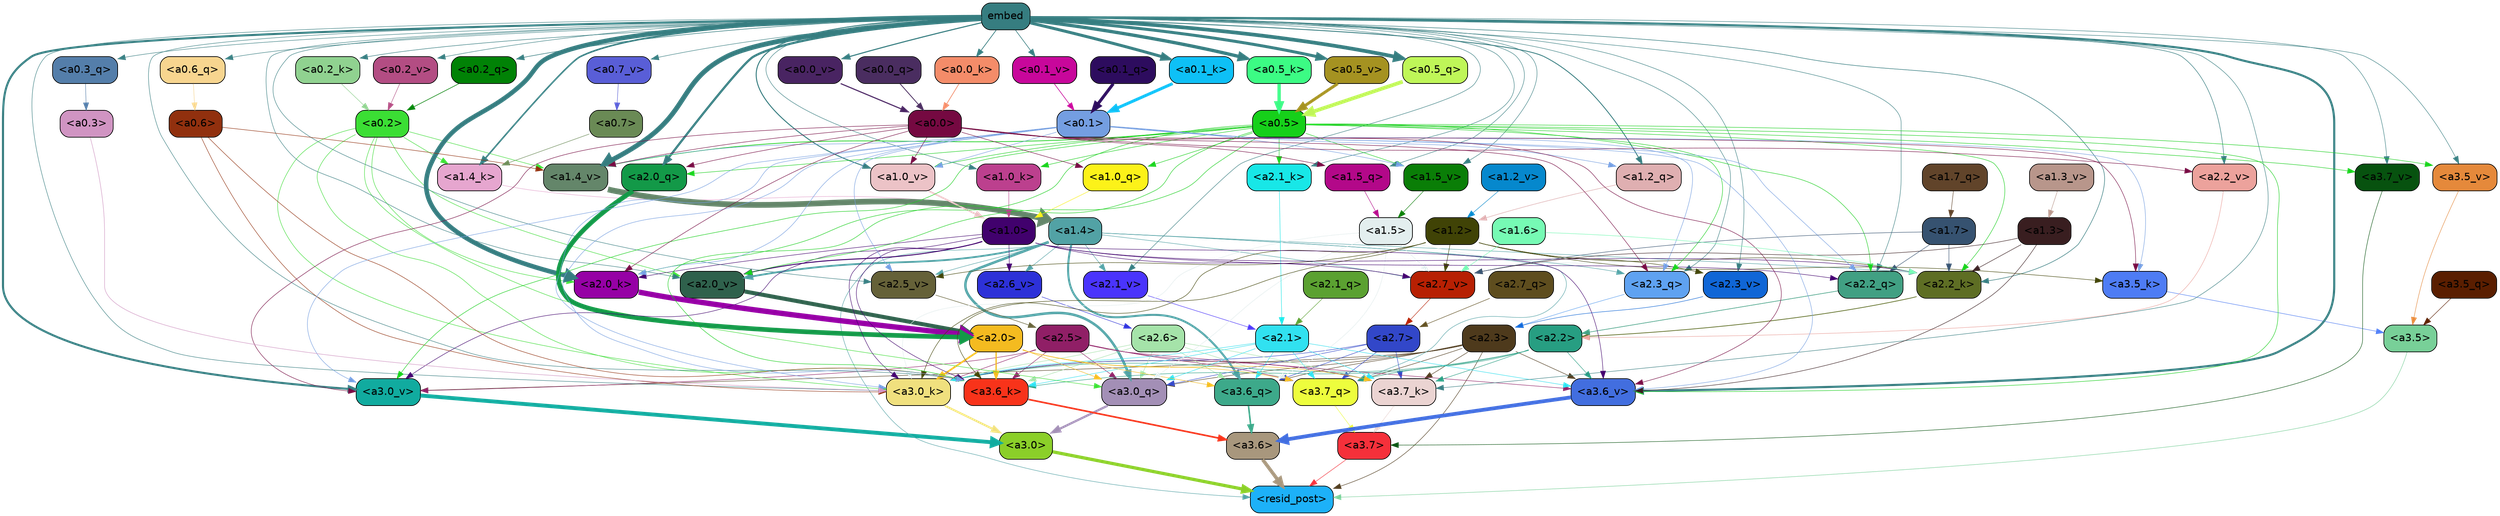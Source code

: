 strict digraph "" {
	graph [bgcolor=transparent,
		layout=dot,
		overlap=false,
		splines=true
	];
	"<a3.7>"	[color=black,
		fillcolor="#f5303a",
		fontname=Helvetica,
		shape=box,
		style="filled, rounded"];
	"<resid_post>"	[color=black,
		fillcolor="#1db1f8",
		fontname=Helvetica,
		shape=box,
		style="filled, rounded"];
	"<a3.7>" -> "<resid_post>"	[color="#f5303a",
		penwidth=0.6];
	"<a3.6>"	[color=black,
		fillcolor="#a8977d",
		fontname=Helvetica,
		shape=box,
		style="filled, rounded"];
	"<a3.6>" -> "<resid_post>"	[color="#a8977d",
		penwidth=4.646730065345764];
	"<a3.5>"	[color=black,
		fillcolor="#78d098",
		fontname=Helvetica,
		shape=box,
		style="filled, rounded"];
	"<a3.5>" -> "<resid_post>"	[color="#78d098",
		penwidth=0.6];
	"<a3.0>"	[color=black,
		fillcolor="#8bcf29",
		fontname=Helvetica,
		shape=box,
		style="filled, rounded"];
	"<a3.0>" -> "<resid_post>"	[color="#8bcf29",
		penwidth=4.323132634162903];
	"<a2.3>"	[color=black,
		fillcolor="#4e3a1c",
		fontname=Helvetica,
		shape=box,
		style="filled, rounded"];
	"<a2.3>" -> "<resid_post>"	[color="#4e3a1c",
		penwidth=0.6];
	"<a3.7_q>"	[color=black,
		fillcolor="#edfd3d",
		fontname=Helvetica,
		shape=box,
		style="filled, rounded"];
	"<a2.3>" -> "<a3.7_q>"	[color="#4e3a1c",
		penwidth=0.6];
	"<a3.6_q>"	[color=black,
		fillcolor="#3da98a",
		fontname=Helvetica,
		shape=box,
		style="filled, rounded"];
	"<a2.3>" -> "<a3.6_q>"	[color="#4e3a1c",
		penwidth=0.6];
	"<a3.0_q>"	[color=black,
		fillcolor="#a38fb6",
		fontname=Helvetica,
		shape=box,
		style="filled, rounded"];
	"<a2.3>" -> "<a3.0_q>"	[color="#4e3a1c",
		penwidth=0.6];
	"<a3.7_k>"	[color=black,
		fillcolor="#ebd4d2",
		fontname=Helvetica,
		shape=box,
		style="filled, rounded"];
	"<a2.3>" -> "<a3.7_k>"	[color="#4e3a1c",
		penwidth=0.6];
	"<a3.0_k>"	[color=black,
		fillcolor="#f0e07e",
		fontname=Helvetica,
		shape=box,
		style="filled, rounded"];
	"<a2.3>" -> "<a3.0_k>"	[color="#4e3a1c",
		penwidth=0.6];
	"<a3.6_v>"	[color=black,
		fillcolor="#426edf",
		fontname=Helvetica,
		shape=box,
		style="filled, rounded"];
	"<a2.3>" -> "<a3.6_v>"	[color="#4e3a1c",
		penwidth=0.6];
	"<a3.0_v>"	[color=black,
		fillcolor="#11ab9f",
		fontname=Helvetica,
		shape=box,
		style="filled, rounded"];
	"<a2.3>" -> "<a3.0_v>"	[color="#4e3a1c",
		penwidth=0.6];
	"<a1.4>"	[color=black,
		fillcolor="#52a2a5",
		fontname=Helvetica,
		shape=box,
		style="filled, rounded"];
	"<a1.4>" -> "<resid_post>"	[color="#52a2a5",
		penwidth=0.6];
	"<a1.4>" -> "<a3.7_q>"	[color="#52a2a5",
		penwidth=0.6];
	"<a1.4>" -> "<a3.6_q>"	[color="#52a2a5",
		penwidth=2.700703263282776];
	"<a1.4>" -> "<a3.0_q>"	[color="#52a2a5",
		penwidth=3.34255850315094];
	"<a2.3_q>"	[color=black,
		fillcolor="#5fa2f1",
		fontname=Helvetica,
		shape=box,
		style="filled, rounded"];
	"<a1.4>" -> "<a2.3_q>"	[color="#52a2a5",
		penwidth=0.6];
	"<a2.2_k>"	[color=black,
		fillcolor="#5e6e24",
		fontname=Helvetica,
		shape=box,
		style="filled, rounded"];
	"<a1.4>" -> "<a2.2_k>"	[color="#52a2a5",
		penwidth=0.6];
	"<a2.7_v>"	[color=black,
		fillcolor="#b72003",
		fontname=Helvetica,
		shape=box,
		style="filled, rounded"];
	"<a1.4>" -> "<a2.7_v>"	[color="#52a2a5",
		penwidth=0.6];
	"<a2.6_v>"	[color=black,
		fillcolor="#2d31d8",
		fontname=Helvetica,
		shape=box,
		style="filled, rounded"];
	"<a1.4>" -> "<a2.6_v>"	[color="#52a2a5",
		penwidth=0.6];
	"<a2.5_v>"	[color=black,
		fillcolor="#656138",
		fontname=Helvetica,
		shape=box,
		style="filled, rounded"];
	"<a1.4>" -> "<a2.5_v>"	[color="#52a2a5",
		penwidth=0.6];
	"<a2.1_v>"	[color=black,
		fillcolor="#4a34fc",
		fontname=Helvetica,
		shape=box,
		style="filled, rounded"];
	"<a1.4>" -> "<a2.1_v>"	[color="#52a2a5",
		penwidth=0.6];
	"<a2.0_v>"	[color=black,
		fillcolor="#2f614c",
		fontname=Helvetica,
		shape=box,
		style="filled, rounded"];
	"<a1.4>" -> "<a2.0_v>"	[color="#52a2a5",
		penwidth=2.387977123260498];
	"<a3.7_q>" -> "<a3.7>"	[color="#edfd3d",
		penwidth=0.6];
	"<a3.6_q>" -> "<a3.6>"	[color="#3da98a",
		penwidth=2.03758105635643];
	"<a3.5_q>"	[color=black,
		fillcolor="#5a1e00",
		fontname=Helvetica,
		shape=box,
		style="filled, rounded"];
	"<a3.5_q>" -> "<a3.5>"	[color="#5a1e00",
		penwidth=0.6];
	"<a3.0_q>" -> "<a3.0>"	[color="#a38fb6",
		penwidth=2.8638100624084473];
	"<a3.7_k>" -> "<a3.7>"	[color="#ebd4d2",
		penwidth=0.6];
	"<a3.6_k>"	[color=black,
		fillcolor="#f8331a",
		fontname=Helvetica,
		shape=box,
		style="filled, rounded"];
	"<a3.6_k>" -> "<a3.6>"	[color="#f8331a",
		penwidth=2.174198240041733];
	"<a3.5_k>"	[color=black,
		fillcolor="#4e7cf4",
		fontname=Helvetica,
		shape=box,
		style="filled, rounded"];
	"<a3.5_k>" -> "<a3.5>"	[color="#4e7cf4",
		penwidth=0.6];
	"<a3.0_k>" -> "<a3.0>"	[color="#f0e07e",
		penwidth=2.6274144649505615];
	"<a3.7_v>"	[color=black,
		fillcolor="#07520f",
		fontname=Helvetica,
		shape=box,
		style="filled, rounded"];
	"<a3.7_v>" -> "<a3.7>"	[color="#07520f",
		penwidth=0.6];
	"<a3.6_v>" -> "<a3.6>"	[color="#426edf",
		penwidth=5.002329230308533];
	"<a3.5_v>"	[color=black,
		fillcolor="#e5893b",
		fontname=Helvetica,
		shape=box,
		style="filled, rounded"];
	"<a3.5_v>" -> "<a3.5>"	[color="#e5893b",
		penwidth=0.6];
	"<a3.0_v>" -> "<a3.0>"	[color="#11ab9f",
		penwidth=5.188832879066467];
	"<a2.7>"	[color=black,
		fillcolor="#3247c9",
		fontname=Helvetica,
		shape=box,
		style="filled, rounded"];
	"<a2.7>" -> "<a3.7_q>"	[color="#3247c9",
		penwidth=0.6];
	"<a2.7>" -> "<a3.6_q>"	[color="#3247c9",
		penwidth=0.6];
	"<a2.7>" -> "<a3.0_q>"	[color="#3247c9",
		penwidth=0.6];
	"<a2.7>" -> "<a3.7_k>"	[color="#3247c9",
		penwidth=0.6];
	"<a2.7>" -> "<a3.0_k>"	[color="#3247c9",
		penwidth=0.6];
	"<a2.6>"	[color=black,
		fillcolor="#a5e3a9",
		fontname=Helvetica,
		shape=box,
		style="filled, rounded"];
	"<a2.6>" -> "<a3.7_q>"	[color="#a5e3a9",
		penwidth=0.6];
	"<a2.6>" -> "<a3.6_q>"	[color="#a5e3a9",
		penwidth=0.6];
	"<a2.6>" -> "<a3.0_q>"	[color="#a5e3a9",
		penwidth=0.6];
	"<a2.6>" -> "<a3.7_k>"	[color="#a5e3a9",
		penwidth=0.6];
	"<a2.6>" -> "<a3.6_k>"	[color="#a5e3a9",
		penwidth=0.6];
	"<a2.6>" -> "<a3.0_k>"	[color="#a5e3a9",
		penwidth=0.6];
	"<a2.5>"	[color=black,
		fillcolor="#901f66",
		fontname=Helvetica,
		shape=box,
		style="filled, rounded"];
	"<a2.5>" -> "<a3.7_q>"	[color="#901f66",
		penwidth=0.6];
	"<a2.5>" -> "<a3.0_q>"	[color="#901f66",
		penwidth=0.6];
	"<a2.5>" -> "<a3.7_k>"	[color="#901f66",
		penwidth=0.6];
	"<a2.5>" -> "<a3.6_k>"	[color="#901f66",
		penwidth=0.6];
	"<a2.5>" -> "<a3.0_k>"	[color="#901f66",
		penwidth=0.6];
	"<a2.5>" -> "<a3.6_v>"	[color="#901f66",
		penwidth=0.6];
	"<a2.5>" -> "<a3.0_v>"	[color="#901f66",
		penwidth=0.6];
	"<a2.2>"	[color=black,
		fillcolor="#279e82",
		fontname=Helvetica,
		shape=box,
		style="filled, rounded"];
	"<a2.2>" -> "<a3.7_q>"	[color="#279e82",
		penwidth=0.6];
	"<a2.2>" -> "<a3.7_k>"	[color="#279e82",
		penwidth=0.6];
	"<a2.2>" -> "<a3.6_k>"	[color="#279e82",
		penwidth=0.6];
	"<a2.2>" -> "<a3.0_k>"	[color="#279e82",
		penwidth=0.6];
	"<a2.2>" -> "<a3.6_v>"	[color="#279e82",
		penwidth=0.6];
	"<a2.1>"	[color=black,
		fillcolor="#31e1f0",
		fontname=Helvetica,
		shape=box,
		style="filled, rounded"];
	"<a2.1>" -> "<a3.7_q>"	[color="#31e1f0",
		penwidth=0.6];
	"<a2.1>" -> "<a3.6_q>"	[color="#31e1f0",
		penwidth=0.6];
	"<a2.1>" -> "<a3.0_q>"	[color="#31e1f0",
		penwidth=0.6];
	"<a2.1>" -> "<a3.7_k>"	[color="#31e1f0",
		penwidth=0.6];
	"<a2.1>" -> "<a3.6_k>"	[color="#31e1f0",
		penwidth=0.6];
	"<a2.1>" -> "<a3.0_k>"	[color="#31e1f0",
		penwidth=0.6];
	"<a2.1>" -> "<a3.6_v>"	[color="#31e1f0",
		penwidth=0.6];
	"<a2.0>"	[color=black,
		fillcolor="#f4bb20",
		fontname=Helvetica,
		shape=box,
		style="filled, rounded"];
	"<a2.0>" -> "<a3.7_q>"	[color="#f4bb20",
		penwidth=0.6];
	"<a2.0>" -> "<a3.6_q>"	[color="#f4bb20",
		penwidth=0.6];
	"<a2.0>" -> "<a3.0_q>"	[color="#f4bb20",
		penwidth=0.6];
	"<a2.0>" -> "<a3.7_k>"	[color="#f4bb20",
		penwidth=0.6];
	"<a2.0>" -> "<a3.6_k>"	[color="#f4bb20",
		penwidth=1.6454488784074783];
	"<a2.0>" -> "<a3.0_k>"	[color="#f4bb20",
		penwidth=2.2218968719244003];
	"<a1.5>"	[color=black,
		fillcolor="#e3eeee",
		fontname=Helvetica,
		shape=box,
		style="filled, rounded"];
	"<a1.5>" -> "<a3.6_q>"	[color="#e3eeee",
		penwidth=0.6];
	"<a1.5>" -> "<a3.0_q>"	[color="#e3eeee",
		penwidth=0.6];
	"<a1.5>" -> "<a3.0_k>"	[color="#e3eeee",
		penwidth=0.6];
	"<a1.5>" -> "<a2.2_k>"	[color="#e3eeee",
		penwidth=0.6];
	"<a1.5>" -> "<a2.7_v>"	[color="#e3eeee",
		penwidth=0.6];
	"<a0.2>"	[color=black,
		fillcolor="#3bde34",
		fontname=Helvetica,
		shape=box,
		style="filled, rounded"];
	"<a0.2>" -> "<a3.0_q>"	[color="#3bde34",
		penwidth=0.6];
	"<a0.2>" -> "<a3.6_k>"	[color="#3bde34",
		penwidth=0.6];
	"<a0.2>" -> "<a3.0_k>"	[color="#3bde34",
		penwidth=0.6];
	"<a2.0_k>"	[color=black,
		fillcolor="#9601a5",
		fontname=Helvetica,
		shape=box,
		style="filled, rounded"];
	"<a0.2>" -> "<a2.0_k>"	[color="#3bde34",
		penwidth=0.6];
	"<a0.2>" -> "<a2.0_v>"	[color="#3bde34",
		penwidth=0.6];
	"<a1.4_k>"	[color=black,
		fillcolor="#e6a6cf",
		fontname=Helvetica,
		shape=box,
		style="filled, rounded"];
	"<a0.2>" -> "<a1.4_k>"	[color="#3bde34",
		penwidth=0.6];
	"<a1.4_v>"	[color=black,
		fillcolor="#64866a",
		fontname=Helvetica,
		shape=box,
		style="filled, rounded"];
	"<a0.2>" -> "<a1.4_v>"	[color="#3bde34",
		penwidth=0.6];
	embed	[color=black,
		fillcolor="#367d80",
		fontname=Helvetica,
		shape=box,
		style="filled, rounded"];
	embed -> "<a3.7_k>"	[color="#367d80",
		penwidth=0.6];
	embed -> "<a3.6_k>"	[color="#367d80",
		penwidth=0.6];
	embed -> "<a3.0_k>"	[color="#367d80",
		penwidth=0.6];
	embed -> "<a3.7_v>"	[color="#367d80",
		penwidth=0.6];
	embed -> "<a3.6_v>"	[color="#367d80",
		penwidth=2.8301228284835815];
	embed -> "<a3.5_v>"	[color="#367d80",
		penwidth=0.6];
	embed -> "<a3.0_v>"	[color="#367d80",
		penwidth=2.7660785913467407];
	embed -> "<a2.3_q>"	[color="#367d80",
		penwidth=0.6];
	"<a2.2_q>"	[color=black,
		fillcolor="#41a083",
		fontname=Helvetica,
		shape=box,
		style="filled, rounded"];
	embed -> "<a2.2_q>"	[color="#367d80",
		penwidth=0.6];
	"<a2.0_q>"	[color=black,
		fillcolor="#139948",
		fontname=Helvetica,
		shape=box,
		style="filled, rounded"];
	embed -> "<a2.0_q>"	[color="#367d80",
		penwidth=2.918822765350342];
	embed -> "<a2.2_k>"	[color="#367d80",
		penwidth=0.7099294662475586];
	"<a2.1_k>"	[color=black,
		fillcolor="#18e7e7",
		fontname=Helvetica,
		shape=box,
		style="filled, rounded"];
	embed -> "<a2.1_k>"	[color="#367d80",
		penwidth=0.6];
	embed -> "<a2.0_k>"	[color="#367d80",
		penwidth=6.075345039367676];
	embed -> "<a2.5_v>"	[color="#367d80",
		penwidth=0.6];
	"<a2.3_v>"	[color=black,
		fillcolor="#1066d6",
		fontname=Helvetica,
		shape=box,
		style="filled, rounded"];
	embed -> "<a2.3_v>"	[color="#367d80",
		penwidth=0.6];
	"<a2.2_v>"	[color=black,
		fillcolor="#eca29c",
		fontname=Helvetica,
		shape=box,
		style="filled, rounded"];
	embed -> "<a2.2_v>"	[color="#367d80",
		penwidth=0.6909599304199219];
	embed -> "<a2.1_v>"	[color="#367d80",
		penwidth=0.6];
	embed -> "<a2.0_v>"	[color="#367d80",
		penwidth=0.6];
	"<a1.5_q>"	[color=black,
		fillcolor="#b30889",
		fontname=Helvetica,
		shape=box,
		style="filled, rounded"];
	embed -> "<a1.5_q>"	[color="#367d80",
		penwidth=0.6];
	"<a1.2_q>"	[color=black,
		fillcolor="#dfafb1",
		fontname=Helvetica,
		shape=box,
		style="filled, rounded"];
	embed -> "<a1.2_q>"	[color="#367d80",
		penwidth=1.1075286865234375];
	embed -> "<a1.4_k>"	[color="#367d80",
		penwidth=2.043105125427246];
	"<a1.0_k>"	[color=black,
		fillcolor="#bc408e",
		fontname=Helvetica,
		shape=box,
		style="filled, rounded"];
	embed -> "<a1.0_k>"	[color="#367d80",
		penwidth=0.6];
	"<a1.5_v>"	[color=black,
		fillcolor="#0a7e07",
		fontname=Helvetica,
		shape=box,
		style="filled, rounded"];
	embed -> "<a1.5_v>"	[color="#367d80",
		penwidth=0.6];
	embed -> "<a1.4_v>"	[color="#367d80",
		penwidth=6.46385931968689];
	"<a1.0_v>"	[color=black,
		fillcolor="#ecc3c7",
		fontname=Helvetica,
		shape=box,
		style="filled, rounded"];
	embed -> "<a1.0_v>"	[color="#367d80",
		penwidth=1.273291826248169];
	"<a0.6_q>"	[color=black,
		fillcolor="#f7d58f",
		fontname=Helvetica,
		shape=box,
		style="filled, rounded"];
	embed -> "<a0.6_q>"	[color="#367d80",
		penwidth=0.6];
	"<a0.5_q>"	[color=black,
		fillcolor="#bff658",
		fontname=Helvetica,
		shape=box,
		style="filled, rounded"];
	embed -> "<a0.5_q>"	[color="#367d80",
		penwidth=4.941530704498291];
	"<a0.3_q>"	[color=black,
		fillcolor="#547eaa",
		fontname=Helvetica,
		shape=box,
		style="filled, rounded"];
	embed -> "<a0.3_q>"	[color="#367d80",
		penwidth=0.6];
	"<a0.2_q>"	[color=black,
		fillcolor="#018206",
		fontname=Helvetica,
		shape=box,
		style="filled, rounded"];
	embed -> "<a0.2_q>"	[color="#367d80",
		penwidth=0.739351749420166];
	"<a0.5_k>"	[color=black,
		fillcolor="#3cfb84",
		fontname=Helvetica,
		shape=box,
		style="filled, rounded"];
	embed -> "<a0.5_k>"	[color="#367d80",
		penwidth=4.426396369934082];
	"<a0.2_k>"	[color=black,
		fillcolor="#90d290",
		fontname=Helvetica,
		shape=box,
		style="filled, rounded"];
	embed -> "<a0.2_k>"	[color="#367d80",
		penwidth=0.6546797752380371];
	"<a0.1_k>"	[color=black,
		fillcolor="#0ec0f6",
		fontname=Helvetica,
		shape=box,
		style="filled, rounded"];
	embed -> "<a0.1_k>"	[color="#367d80",
		penwidth=3.930372714996338];
	"<a0.0_k>"	[color=black,
		fillcolor="#f48c69",
		fontname=Helvetica,
		shape=box,
		style="filled, rounded"];
	embed -> "<a0.0_k>"	[color="#367d80",
		penwidth=0.9408226013183594];
	"<a0.7_v>"	[color=black,
		fillcolor="#595ed7",
		fontname=Helvetica,
		shape=box,
		style="filled, rounded"];
	embed -> "<a0.7_v>"	[color="#367d80",
		penwidth=0.6];
	"<a0.5_v>"	[color=black,
		fillcolor="#a59221",
		fontname=Helvetica,
		shape=box,
		style="filled, rounded"];
	embed -> "<a0.5_v>"	[color="#367d80",
		penwidth=3.920696496963501];
	"<a0.2_v>"	[color=black,
		fillcolor="#b34d83",
		fontname=Helvetica,
		shape=box,
		style="filled, rounded"];
	embed -> "<a0.2_v>"	[color="#367d80",
		penwidth=0.6];
	"<a0.1_v>"	[color=black,
		fillcolor="#c8079b",
		fontname=Helvetica,
		shape=box,
		style="filled, rounded"];
	embed -> "<a0.1_v>"	[color="#367d80",
		penwidth=0.8145098686218262];
	"<a0.0_v>"	[color=black,
		fillcolor="#492462",
		fontname=Helvetica,
		shape=box,
		style="filled, rounded"];
	embed -> "<a0.0_v>"	[color="#367d80",
		penwidth=1.426530361175537];
	"<a1.2>"	[color=black,
		fillcolor="#404306",
		fontname=Helvetica,
		shape=box,
		style="filled, rounded"];
	"<a1.2>" -> "<a3.6_k>"	[color="#404306",
		penwidth=0.6];
	"<a1.2>" -> "<a3.5_k>"	[color="#404306",
		penwidth=0.6];
	"<a1.2>" -> "<a3.0_k>"	[color="#404306",
		penwidth=0.6];
	"<a1.2>" -> "<a2.2_k>"	[color="#404306",
		penwidth=0.6];
	"<a1.2>" -> "<a2.7_v>"	[color="#404306",
		penwidth=0.6];
	"<a1.2>" -> "<a2.5_v>"	[color="#404306",
		penwidth=0.6];
	"<a1.2>" -> "<a2.3_v>"	[color="#404306",
		penwidth=0.6];
	"<a1.0>"	[color=black,
		fillcolor="#41016d",
		fontname=Helvetica,
		shape=box,
		style="filled, rounded"];
	"<a1.0>" -> "<a3.6_k>"	[color="#41016d",
		penwidth=0.6];
	"<a1.0>" -> "<a3.0_k>"	[color="#41016d",
		penwidth=0.6];
	"<a1.0>" -> "<a3.6_v>"	[color="#41016d",
		penwidth=0.6];
	"<a1.0>" -> "<a3.0_v>"	[color="#41016d",
		penwidth=0.6];
	"<a1.0>" -> "<a2.2_q>"	[color="#41016d",
		penwidth=0.6];
	"<a1.0>" -> "<a2.2_k>"	[color="#41016d",
		penwidth=0.6];
	"<a1.0>" -> "<a2.0_k>"	[color="#41016d",
		penwidth=0.6];
	"<a1.0>" -> "<a2.7_v>"	[color="#41016d",
		penwidth=0.6];
	"<a1.0>" -> "<a2.6_v>"	[color="#41016d",
		penwidth=0.6];
	"<a1.0>" -> "<a2.0_v>"	[color="#41016d",
		penwidth=1.2435333728790283];
	"<a0.6>"	[color=black,
		fillcolor="#91300e",
		fontname=Helvetica,
		shape=box,
		style="filled, rounded"];
	"<a0.6>" -> "<a3.6_k>"	[color="#91300e",
		penwidth=0.6];
	"<a0.6>" -> "<a3.0_k>"	[color="#91300e",
		penwidth=0.6];
	"<a0.6>" -> "<a1.4_v>"	[color="#91300e",
		penwidth=0.6];
	"<a0.5>"	[color=black,
		fillcolor="#16d01a",
		fontname=Helvetica,
		shape=box,
		style="filled, rounded"];
	"<a0.5>" -> "<a3.6_k>"	[color="#16d01a",
		penwidth=0.6];
	"<a0.5>" -> "<a3.7_v>"	[color="#16d01a",
		penwidth=0.6];
	"<a0.5>" -> "<a3.6_v>"	[color="#16d01a",
		penwidth=0.6];
	"<a0.5>" -> "<a3.5_v>"	[color="#16d01a",
		penwidth=0.6];
	"<a0.5>" -> "<a3.0_v>"	[color="#16d01a",
		penwidth=0.6124261617660522];
	"<a0.5>" -> "<a2.3_q>"	[color="#16d01a",
		penwidth=0.6];
	"<a0.5>" -> "<a2.2_q>"	[color="#16d01a",
		penwidth=0.6];
	"<a0.5>" -> "<a2.0_q>"	[color="#16d01a",
		penwidth=0.6];
	"<a0.5>" -> "<a2.2_k>"	[color="#16d01a",
		penwidth=0.6];
	"<a0.5>" -> "<a2.1_k>"	[color="#16d01a",
		penwidth=0.6];
	"<a0.5>" -> "<a2.0_k>"	[color="#16d01a",
		penwidth=0.6112704277038574];
	"<a0.5>" -> "<a2.0_v>"	[color="#16d01a",
		penwidth=0.6];
	"<a1.0_q>"	[color=black,
		fillcolor="#fcf219",
		fontname=Helvetica,
		shape=box,
		style="filled, rounded"];
	"<a0.5>" -> "<a1.0_q>"	[color="#16d01a",
		penwidth=0.6];
	"<a0.5>" -> "<a1.0_k>"	[color="#16d01a",
		penwidth=0.6];
	"<a0.5>" -> "<a1.5_v>"	[color="#16d01a",
		penwidth=0.6];
	"<a0.5>" -> "<a1.4_v>"	[color="#16d01a",
		penwidth=0.9145197868347168];
	"<a0.5>" -> "<a1.0_v>"	[color="#16d01a",
		penwidth=0.6];
	"<a0.1>"	[color=black,
		fillcolor="#749ee1",
		fontname=Helvetica,
		shape=box,
		style="filled, rounded"];
	"<a0.1>" -> "<a3.6_k>"	[color="#749ee1",
		penwidth=0.6];
	"<a0.1>" -> "<a3.5_k>"	[color="#749ee1",
		penwidth=0.6];
	"<a0.1>" -> "<a3.0_k>"	[color="#749ee1",
		penwidth=0.6];
	"<a0.1>" -> "<a3.6_v>"	[color="#749ee1",
		penwidth=0.6];
	"<a0.1>" -> "<a3.0_v>"	[color="#749ee1",
		penwidth=0.6];
	"<a0.1>" -> "<a2.3_q>"	[color="#749ee1",
		penwidth=0.6];
	"<a0.1>" -> "<a2.2_q>"	[color="#749ee1",
		penwidth=0.6];
	"<a0.1>" -> "<a2.0_k>"	[color="#749ee1",
		penwidth=0.6];
	"<a0.1>" -> "<a2.5_v>"	[color="#749ee1",
		penwidth=0.6];
	"<a0.1>" -> "<a1.2_q>"	[color="#749ee1",
		penwidth=0.6];
	"<a0.1>" -> "<a1.5_v>"	[color="#749ee1",
		penwidth=0.6];
	"<a0.1>" -> "<a1.4_v>"	[color="#749ee1",
		penwidth=0.6];
	"<a0.1>" -> "<a1.0_v>"	[color="#749ee1",
		penwidth=0.6];
	"<a0.0>"	[color=black,
		fillcolor="#750941",
		fontname=Helvetica,
		shape=box,
		style="filled, rounded"];
	"<a0.0>" -> "<a3.5_k>"	[color="#750941",
		penwidth=0.6];
	"<a0.0>" -> "<a3.6_v>"	[color="#750941",
		penwidth=0.6];
	"<a0.0>" -> "<a3.0_v>"	[color="#750941",
		penwidth=0.6];
	"<a0.0>" -> "<a2.3_q>"	[color="#750941",
		penwidth=0.6];
	"<a0.0>" -> "<a2.0_q>"	[color="#750941",
		penwidth=0.6];
	"<a0.0>" -> "<a2.0_k>"	[color="#750941",
		penwidth=0.6];
	"<a0.0>" -> "<a2.2_v>"	[color="#750941",
		penwidth=0.6];
	"<a0.0>" -> "<a1.5_q>"	[color="#750941",
		penwidth=0.6];
	"<a0.0>" -> "<a1.0_q>"	[color="#750941",
		penwidth=0.6];
	"<a0.0>" -> "<a1.4_v>"	[color="#750941",
		penwidth=0.6];
	"<a0.0>" -> "<a1.0_v>"	[color="#750941",
		penwidth=0.6];
	"<a0.3>"	[color=black,
		fillcolor="#d094c2",
		fontname=Helvetica,
		shape=box,
		style="filled, rounded"];
	"<a0.3>" -> "<a3.0_k>"	[color="#d094c2",
		penwidth=0.6];
	"<a1.3>"	[color=black,
		fillcolor="#391e20",
		fontname=Helvetica,
		shape=box,
		style="filled, rounded"];
	"<a1.3>" -> "<a3.6_v>"	[color="#391e20",
		penwidth=0.6];
	"<a1.3>" -> "<a2.2_k>"	[color="#391e20",
		penwidth=0.6];
	"<a1.3>" -> "<a2.7_v>"	[color="#391e20",
		penwidth=0.6];
	"<a2.7_q>"	[color=black,
		fillcolor="#5e4d1e",
		fontname=Helvetica,
		shape=box,
		style="filled, rounded"];
	"<a2.7_q>" -> "<a2.7>"	[color="#5e4d1e",
		penwidth=0.6];
	"<a2.3_q>" -> "<a2.3>"	[color="#5fa2f1",
		penwidth=0.6];
	"<a2.2_q>" -> "<a2.2>"	[color="#41a083",
		penwidth=0.8114519119262695];
	"<a2.1_q>"	[color=black,
		fillcolor="#5ba131",
		fontname=Helvetica,
		shape=box,
		style="filled, rounded"];
	"<a2.1_q>" -> "<a2.1>"	[color="#5ba131",
		penwidth=0.6];
	"<a2.0_q>" -> "<a2.0>"	[color="#139948",
		penwidth=6.2323237657547];
	"<a2.2_k>" -> "<a2.2>"	[color="#5e6e24",
		penwidth=0.9331893920898438];
	"<a2.1_k>" -> "<a2.1>"	[color="#18e7e7",
		penwidth=0.6];
	"<a2.0_k>" -> "<a2.0>"	[color="#9601a5",
		penwidth=7.158664226531982];
	"<a2.7_v>" -> "<a2.7>"	[color="#b72003",
		penwidth=0.6];
	"<a2.6_v>" -> "<a2.6>"	[color="#2d31d8",
		penwidth=0.6];
	"<a2.5_v>" -> "<a2.5>"	[color="#656138",
		penwidth=0.6657319068908691];
	"<a2.3_v>" -> "<a2.3>"	[color="#1066d6",
		penwidth=0.6];
	"<a2.2_v>" -> "<a2.2>"	[color="#eca29c",
		penwidth=0.6];
	"<a2.1_v>" -> "<a2.1>"	[color="#4a34fc",
		penwidth=0.6];
	"<a2.0_v>" -> "<a2.0>"	[color="#2f614c",
		penwidth=5.380099236965179];
	"<a1.7>"	[color=black,
		fillcolor="#365270",
		fontname=Helvetica,
		shape=box,
		style="filled, rounded"];
	"<a1.7>" -> "<a2.2_q>"	[color="#365270",
		penwidth=0.6];
	"<a1.7>" -> "<a2.2_k>"	[color="#365270",
		penwidth=0.6];
	"<a1.7>" -> "<a2.7_v>"	[color="#365270",
		penwidth=0.6];
	"<a1.6>"	[color=black,
		fillcolor="#76fab4",
		fontname=Helvetica,
		shape=box,
		style="filled, rounded"];
	"<a1.6>" -> "<a2.2_k>"	[color="#76fab4",
		penwidth=0.6];
	"<a1.6>" -> "<a2.7_v>"	[color="#76fab4",
		penwidth=0.6];
	"<a1.7_q>"	[color=black,
		fillcolor="#61442a",
		fontname=Helvetica,
		shape=box,
		style="filled, rounded"];
	"<a1.7_q>" -> "<a1.7>"	[color="#61442a",
		penwidth=0.6];
	"<a1.5_q>" -> "<a1.5>"	[color="#b30889",
		penwidth=0.6];
	"<a1.2_q>" -> "<a1.2>"	[color="#dfafb1",
		penwidth=0.6965713500976562];
	"<a1.0_q>" -> "<a1.0>"	[color="#fcf219",
		penwidth=0.6];
	"<a1.4_k>" -> "<a1.4>"	[color="#e6a6cf",
		penwidth=0.6];
	"<a1.0_k>" -> "<a1.0>"	[color="#bc408e",
		penwidth=0.6];
	"<a1.5_v>" -> "<a1.5>"	[color="#0a7e07",
		penwidth=0.6];
	"<a1.4_v>" -> "<a1.4>"	[color="#64866a",
		penwidth=7.649995803833008];
	"<a1.3_v>"	[color=black,
		fillcolor="#b8968b",
		fontname=Helvetica,
		shape=box,
		style="filled, rounded"];
	"<a1.3_v>" -> "<a1.3>"	[color="#b8968b",
		penwidth=0.6];
	"<a1.2_v>"	[color=black,
		fillcolor="#0688cd",
		fontname=Helvetica,
		shape=box,
		style="filled, rounded"];
	"<a1.2_v>" -> "<a1.2>"	[color="#0688cd",
		penwidth=0.6];
	"<a1.0_v>" -> "<a1.0>"	[color="#ecc3c7",
		penwidth=2.050852060317993];
	"<a0.7>"	[color=black,
		fillcolor="#6a8a55",
		fontname=Helvetica,
		shape=box,
		style="filled, rounded"];
	"<a0.7>" -> "<a1.4_k>"	[color="#6a8a55",
		penwidth=0.6];
	"<a0.6_q>" -> "<a0.6>"	[color="#f7d58f",
		penwidth=0.6];
	"<a0.5_q>" -> "<a0.5>"	[color="#bff658",
		penwidth=4.9415271282196045];
	"<a0.3_q>" -> "<a0.3>"	[color="#547eaa",
		penwidth=0.6];
	"<a0.2_q>" -> "<a0.2>"	[color="#018206",
		penwidth=0.7393593788146973];
	"<a0.1_q>"	[color=black,
		fillcolor="#2d0c5e",
		fontname=Helvetica,
		shape=box,
		style="filled, rounded"];
	"<a0.1_q>" -> "<a0.1>"	[color="#2d0c5e",
		penwidth=4.0437469482421875];
	"<a0.0_q>"	[color=black,
		fillcolor="#4a2d60",
		fontname=Helvetica,
		shape=box,
		style="filled, rounded"];
	"<a0.0_q>" -> "<a0.0>"	[color="#4a2d60",
		penwidth=1.0526800155639648];
	"<a0.5_k>" -> "<a0.5>"	[color="#3cfb84",
		penwidth=4.382697105407715];
	"<a0.2_k>" -> "<a0.2>"	[color="#90d290",
		penwidth=0.6394491195678711];
	"<a0.1_k>" -> "<a0.1>"	[color="#0ec0f6",
		penwidth=3.9428932666778564];
	"<a0.0_k>" -> "<a0.0>"	[color="#f48c69",
		penwidth=0.9280776977539062];
	"<a0.7_v>" -> "<a0.7>"	[color="#595ed7",
		penwidth=0.6];
	"<a0.5_v>" -> "<a0.5>"	[color="#a59221",
		penwidth=3.8846328258514404];
	"<a0.2_v>" -> "<a0.2>"	[color="#b34d83",
		penwidth=0.6];
	"<a0.1_v>" -> "<a0.1>"	[color="#c8079b",
		penwidth=0.8284716606140137];
	"<a0.0_v>" -> "<a0.0>"	[color="#492462",
		penwidth=1.44976806640625];
}
